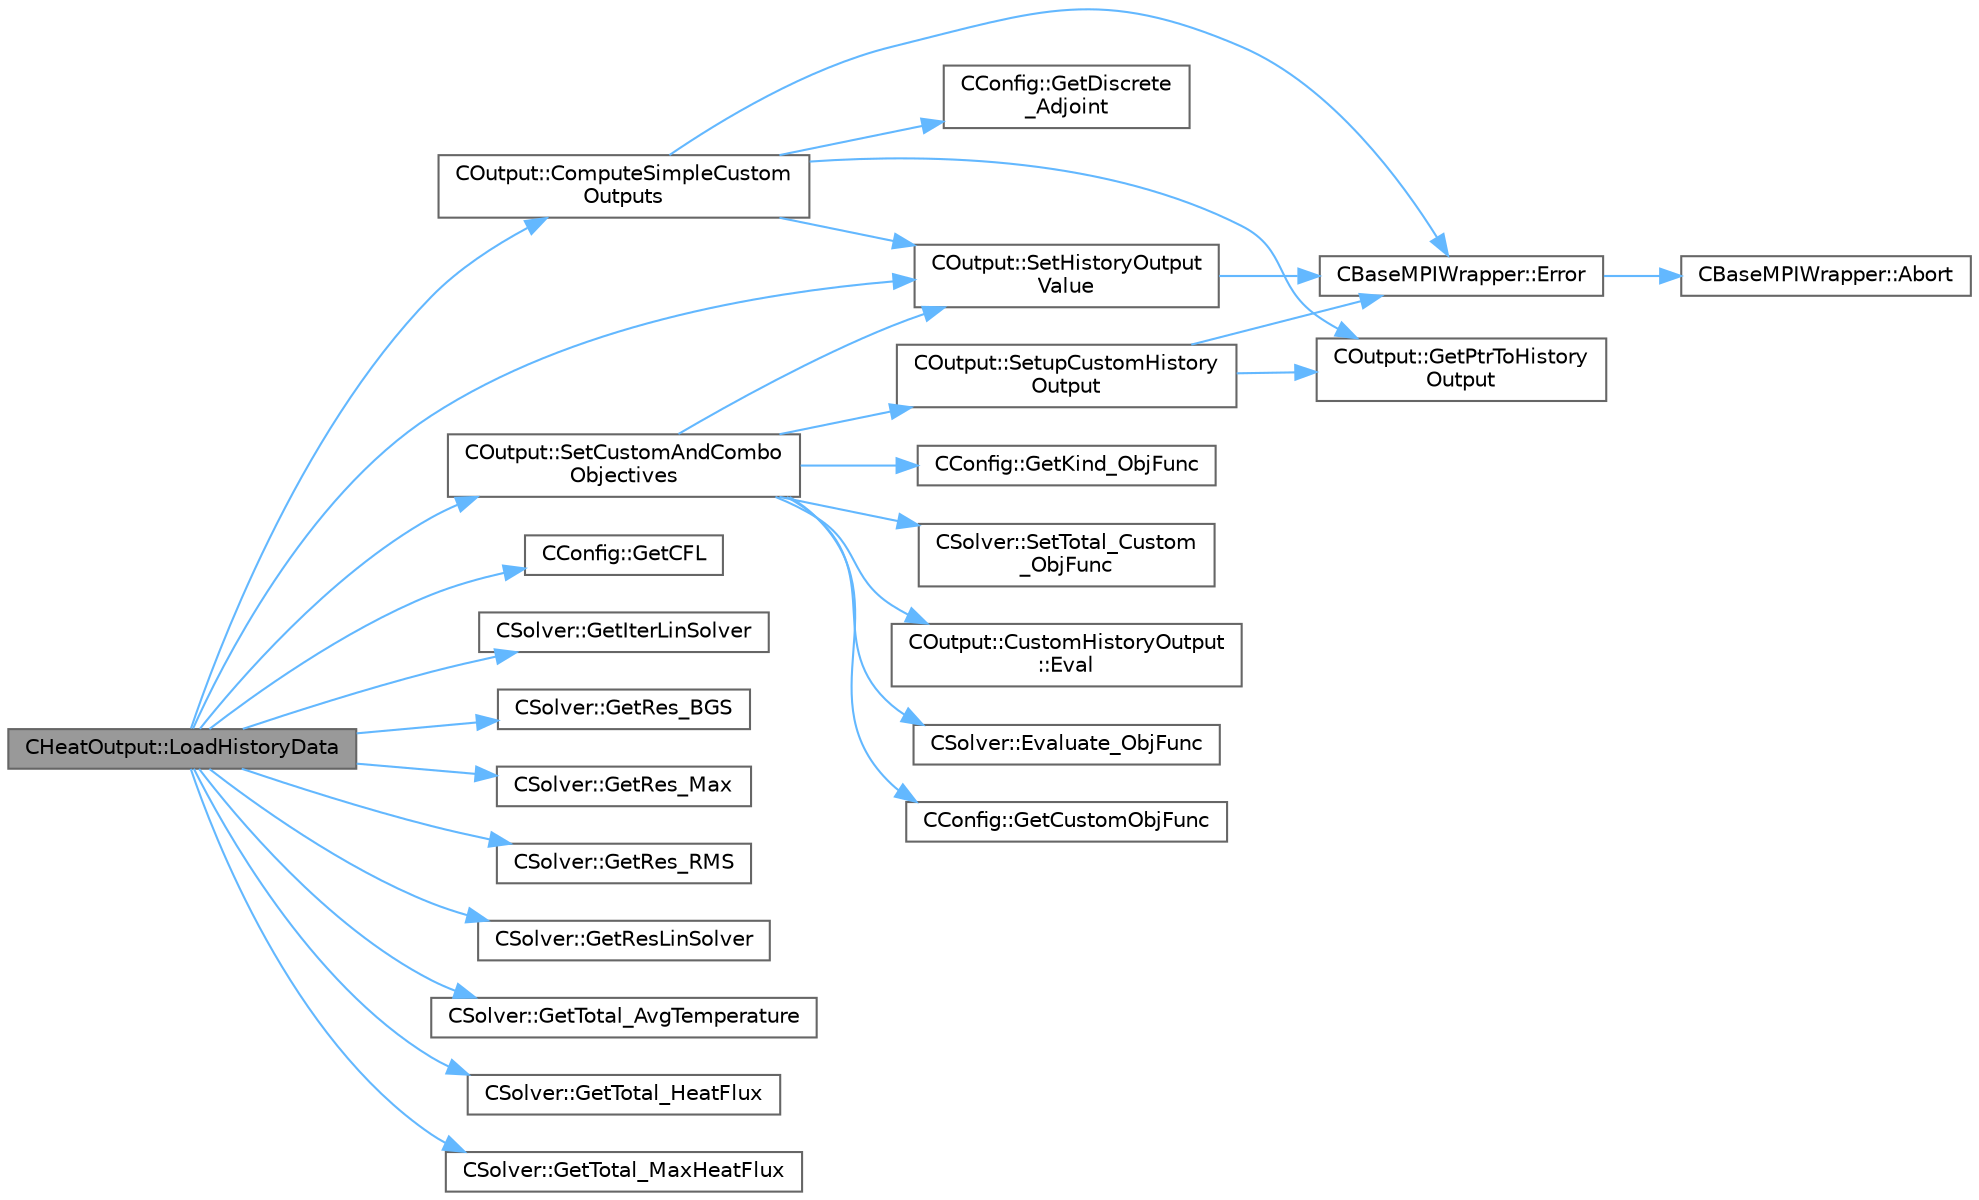 digraph "CHeatOutput::LoadHistoryData"
{
 // LATEX_PDF_SIZE
  bgcolor="transparent";
  edge [fontname=Helvetica,fontsize=10,labelfontname=Helvetica,labelfontsize=10];
  node [fontname=Helvetica,fontsize=10,shape=box,height=0.2,width=0.4];
  rankdir="LR";
  Node1 [id="Node000001",label="CHeatOutput::LoadHistoryData",height=0.2,width=0.4,color="gray40", fillcolor="grey60", style="filled", fontcolor="black",tooltip="Load the history output field values."];
  Node1 -> Node2 [id="edge1_Node000001_Node000002",color="steelblue1",style="solid",tooltip=" "];
  Node2 [id="Node000002",label="COutput::ComputeSimpleCustom\lOutputs",height=0.2,width=0.4,color="grey40", fillcolor="white", style="filled",URL="$classCOutput.html#aec700f872dc7bee4ca58abb7d7adf88f",tooltip="Evaluates function-type custom outputs. Derived classes can use this to compute simple expressions of..."];
  Node2 -> Node3 [id="edge2_Node000002_Node000003",color="steelblue1",style="solid",tooltip=" "];
  Node3 [id="Node000003",label="CBaseMPIWrapper::Error",height=0.2,width=0.4,color="grey40", fillcolor="white", style="filled",URL="$classCBaseMPIWrapper.html#a04457c47629bda56704e6a8804833eeb",tooltip=" "];
  Node3 -> Node4 [id="edge3_Node000003_Node000004",color="steelblue1",style="solid",tooltip=" "];
  Node4 [id="Node000004",label="CBaseMPIWrapper::Abort",height=0.2,width=0.4,color="grey40", fillcolor="white", style="filled",URL="$classCBaseMPIWrapper.html#af7297d861dca86b45cf561b6ab642e8f",tooltip=" "];
  Node2 -> Node5 [id="edge4_Node000002_Node000005",color="steelblue1",style="solid",tooltip=" "];
  Node5 [id="Node000005",label="CConfig::GetDiscrete\l_Adjoint",height=0.2,width=0.4,color="grey40", fillcolor="white", style="filled",URL="$classCConfig.html#ab3928c4e6debcf50dcd0d38985f6980c",tooltip="Get the indicator whether we are solving an discrete adjoint problem."];
  Node2 -> Node6 [id="edge5_Node000002_Node000006",color="steelblue1",style="solid",tooltip=" "];
  Node6 [id="Node000006",label="COutput::GetPtrToHistory\lOutput",height=0.2,width=0.4,color="grey40", fillcolor="white", style="filled",URL="$classCOutput.html#a2bb1a48f388fd896e75607de2ed160b6",tooltip="Returns a pointer to the value of an history output."];
  Node2 -> Node7 [id="edge6_Node000002_Node000007",color="steelblue1",style="solid",tooltip=" "];
  Node7 [id="Node000007",label="COutput::SetHistoryOutput\lValue",height=0.2,width=0.4,color="grey40", fillcolor="white", style="filled",URL="$classCOutput.html#a1c1f836992f419544472329a44b8836e",tooltip="Set the value of a history output field."];
  Node7 -> Node3 [id="edge7_Node000007_Node000003",color="steelblue1",style="solid",tooltip=" "];
  Node1 -> Node8 [id="edge8_Node000001_Node000008",color="steelblue1",style="solid",tooltip=" "];
  Node8 [id="Node000008",label="CConfig::GetCFL",height=0.2,width=0.4,color="grey40", fillcolor="white", style="filled",URL="$classCConfig.html#a327893f15ca36b27db6201a7cb787022",tooltip="Get the Courant Friedrich Levi number for each grid."];
  Node1 -> Node9 [id="edge9_Node000001_Node000009",color="steelblue1",style="solid",tooltip=" "];
  Node9 [id="Node000009",label="CSolver::GetIterLinSolver",height=0.2,width=0.4,color="grey40", fillcolor="white", style="filled",URL="$classCSolver.html#a1154b68a5b15dff99ff55345d210e396",tooltip="Get number of linear solver iterations."];
  Node1 -> Node10 [id="edge10_Node000001_Node000010",color="steelblue1",style="solid",tooltip=" "];
  Node10 [id="Node000010",label="CSolver::GetRes_BGS",height=0.2,width=0.4,color="grey40", fillcolor="white", style="filled",URL="$classCSolver.html#a952ff7c12f711636b1b2d52fff33e268",tooltip="Get the residual for BGS subiterations."];
  Node1 -> Node11 [id="edge11_Node000001_Node000011",color="steelblue1",style="solid",tooltip=" "];
  Node11 [id="Node000011",label="CSolver::GetRes_Max",height=0.2,width=0.4,color="grey40", fillcolor="white", style="filled",URL="$classCSolver.html#ab1539f2064af989dad9200a516969f18",tooltip="Get the maximal residual, this is useful for the convergence history."];
  Node1 -> Node12 [id="edge12_Node000001_Node000012",color="steelblue1",style="solid",tooltip=" "];
  Node12 [id="Node000012",label="CSolver::GetRes_RMS",height=0.2,width=0.4,color="grey40", fillcolor="white", style="filled",URL="$classCSolver.html#a2e07e4867f2db7ac98c8332c9476c361",tooltip="Get the maximal residual, this is useful for the convergence history."];
  Node1 -> Node13 [id="edge13_Node000001_Node000013",color="steelblue1",style="solid",tooltip=" "];
  Node13 [id="Node000013",label="CSolver::GetResLinSolver",height=0.2,width=0.4,color="grey40", fillcolor="white", style="filled",URL="$classCSolver.html#a1766c8982b43b1dbab903f563b3fcf19",tooltip="Get the final linear solver residual."];
  Node1 -> Node14 [id="edge14_Node000001_Node000014",color="steelblue1",style="solid",tooltip=" "];
  Node14 [id="Node000014",label="CSolver::GetTotal_AvgTemperature",height=0.2,width=0.4,color="grey40", fillcolor="white", style="filled",URL="$classCSolver.html#a346d3e49ba07eb68dca7eb971143446f",tooltip="A virtual member."];
  Node1 -> Node15 [id="edge15_Node000001_Node000015",color="steelblue1",style="solid",tooltip=" "];
  Node15 [id="Node000015",label="CSolver::GetTotal_HeatFlux",height=0.2,width=0.4,color="grey40", fillcolor="white", style="filled",URL="$classCSolver.html#a3a9516a882682f02bd9ab15d209740e5",tooltip="A virtual member."];
  Node1 -> Node16 [id="edge16_Node000001_Node000016",color="steelblue1",style="solid",tooltip=" "];
  Node16 [id="Node000016",label="CSolver::GetTotal_MaxHeatFlux",height=0.2,width=0.4,color="grey40", fillcolor="white", style="filled",URL="$classCSolver.html#a0c8e48066fa800e6190a08b742ece837",tooltip="A virtual member."];
  Node1 -> Node17 [id="edge17_Node000001_Node000017",color="steelblue1",style="solid",tooltip=" "];
  Node17 [id="Node000017",label="COutput::SetCustomAndCombo\lObjectives",height=0.2,width=0.4,color="grey40", fillcolor="white", style="filled",URL="$classCOutput.html#abb23d5bfc9544d83967fc40c4d8f5944",tooltip="Computes the custom and combo objectives."];
  Node17 -> Node18 [id="edge18_Node000017_Node000018",color="steelblue1",style="solid",tooltip=" "];
  Node18 [id="Node000018",label="COutput::CustomHistoryOutput\l::Eval",height=0.2,width=0.4,color="grey40", fillcolor="white", style="filled",URL="$structCOutput_1_1CustomHistoryOutput.html#acca2ed81f66bea5c3f044d9403b8a402",tooltip=" "];
  Node17 -> Node19 [id="edge19_Node000017_Node000019",color="steelblue1",style="solid",tooltip=" "];
  Node19 [id="Node000019",label="CSolver::Evaluate_ObjFunc",height=0.2,width=0.4,color="grey40", fillcolor="white", style="filled",URL="$classCSolver.html#ad967125242cd327b68fe3e46302e1592",tooltip="Compute weighted-sum \"combo\" objective output."];
  Node17 -> Node20 [id="edge20_Node000017_Node000020",color="steelblue1",style="solid",tooltip=" "];
  Node20 [id="Node000020",label="CConfig::GetCustomObjFunc",height=0.2,width=0.4,color="grey40", fillcolor="white", style="filled",URL="$classCConfig.html#a07d41b8bd7d4c24b8ceb2838494fc4e7",tooltip="Get the user expression for the custom objective function."];
  Node17 -> Node21 [id="edge21_Node000017_Node000021",color="steelblue1",style="solid",tooltip=" "];
  Node21 [id="Node000021",label="CConfig::GetKind_ObjFunc",height=0.2,width=0.4,color="grey40", fillcolor="white", style="filled",URL="$classCConfig.html#a99e6285b421215b1995965cd534976ae",tooltip="Get the kind of objective function. There are several options: Drag coefficient, Lift coefficient,..."];
  Node17 -> Node7 [id="edge22_Node000017_Node000007",color="steelblue1",style="solid",tooltip=" "];
  Node17 -> Node22 [id="edge23_Node000017_Node000022",color="steelblue1",style="solid",tooltip=" "];
  Node22 [id="Node000022",label="CSolver::SetTotal_Custom\l_ObjFunc",height=0.2,width=0.4,color="grey40", fillcolor="white", style="filled",URL="$classCSolver.html#afca0db0ba0a7353fac777ce7b5833e75",tooltip="Sets the value of the custom objective function."];
  Node17 -> Node23 [id="edge24_Node000017_Node000023",color="steelblue1",style="solid",tooltip=" "];
  Node23 [id="Node000023",label="COutput::SetupCustomHistory\lOutput",height=0.2,width=0.4,color="grey40", fillcolor="white", style="filled",URL="$classCOutput.html#a3b1668c241cd1d8a7d670504cd06ce59",tooltip="Setup a custom history output object for a given expression."];
  Node23 -> Node3 [id="edge25_Node000023_Node000003",color="steelblue1",style="solid",tooltip=" "];
  Node23 -> Node6 [id="edge26_Node000023_Node000006",color="steelblue1",style="solid",tooltip=" "];
  Node1 -> Node7 [id="edge27_Node000001_Node000007",color="steelblue1",style="solid",tooltip=" "];
}
